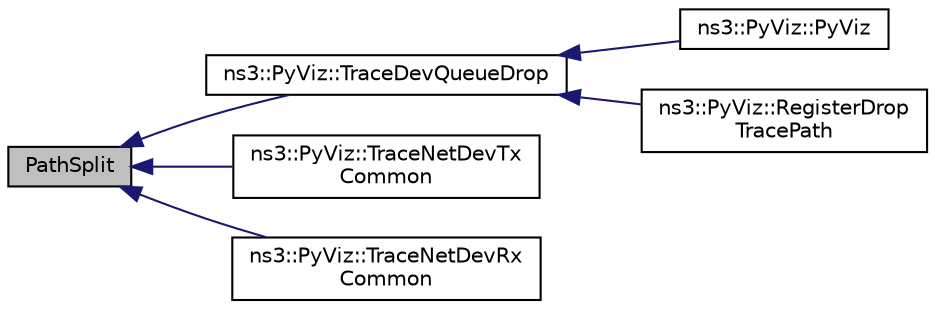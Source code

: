 digraph "PathSplit"
{
  edge [fontname="Helvetica",fontsize="10",labelfontname="Helvetica",labelfontsize="10"];
  node [fontname="Helvetica",fontsize="10",shape=record];
  rankdir="LR";
  Node1 [label="PathSplit",height=0.2,width=0.4,color="black", fillcolor="grey75", style="filled", fontcolor="black"];
  Node1 -> Node2 [dir="back",color="midnightblue",fontsize="10",style="solid"];
  Node2 [label="ns3::PyViz::TraceDevQueueDrop",height=0.2,width=0.4,color="black", fillcolor="white", style="filled",URL="$db/d7c/classns3_1_1PyViz.html#aca887271be7381092692957e7b15f3d8"];
  Node2 -> Node3 [dir="back",color="midnightblue",fontsize="10",style="solid"];
  Node3 [label="ns3::PyViz::PyViz",height=0.2,width=0.4,color="black", fillcolor="white", style="filled",URL="$db/d7c/classns3_1_1PyViz.html#ac8be400fd6c2f4054885d6b5a6015b81"];
  Node2 -> Node4 [dir="back",color="midnightblue",fontsize="10",style="solid"];
  Node4 [label="ns3::PyViz::RegisterDrop\lTracePath",height=0.2,width=0.4,color="black", fillcolor="white", style="filled",URL="$db/d7c/classns3_1_1PyViz.html#a0c6cee77874121b73c676d6a5d258fbf"];
  Node1 -> Node5 [dir="back",color="midnightblue",fontsize="10",style="solid"];
  Node5 [label="ns3::PyViz::TraceNetDevTx\lCommon",height=0.2,width=0.4,color="black", fillcolor="white", style="filled",URL="$db/d7c/classns3_1_1PyViz.html#a636f858be77ba74d25f68338776990d7"];
  Node1 -> Node6 [dir="back",color="midnightblue",fontsize="10",style="solid"];
  Node6 [label="ns3::PyViz::TraceNetDevRx\lCommon",height=0.2,width=0.4,color="black", fillcolor="white", style="filled",URL="$db/d7c/classns3_1_1PyViz.html#a9b8b6e5900fd7b1bdca524f3f9acc018"];
}
